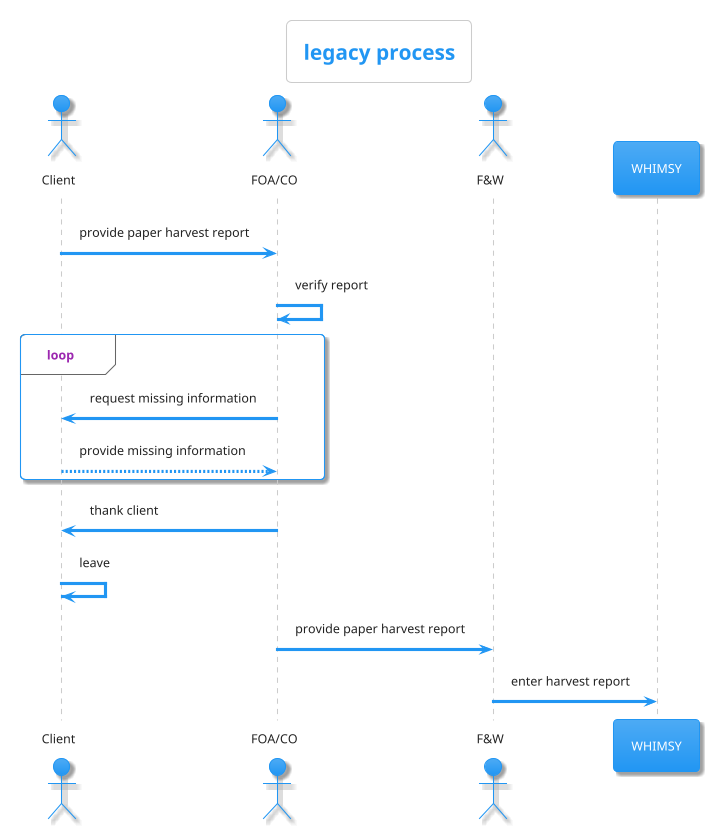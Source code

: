 @startuml legacy-process
!theme materia
skinparam backgroundColor white
title legacy process

actor "Client" as client
actor "FOA/CO" as foa
actor "F&W" as fw
participant "WHIMSY" as whimsy
client -> foa : provide paper harvest report
foa -> foa : verify report
loop
    foa -> client: request missing information
    client --> foa: provide missing information
end
foa -> client : thank client
client -> client: leave
foa -> fw : provide paper harvest report
fw -> whimsy : enter harvest report